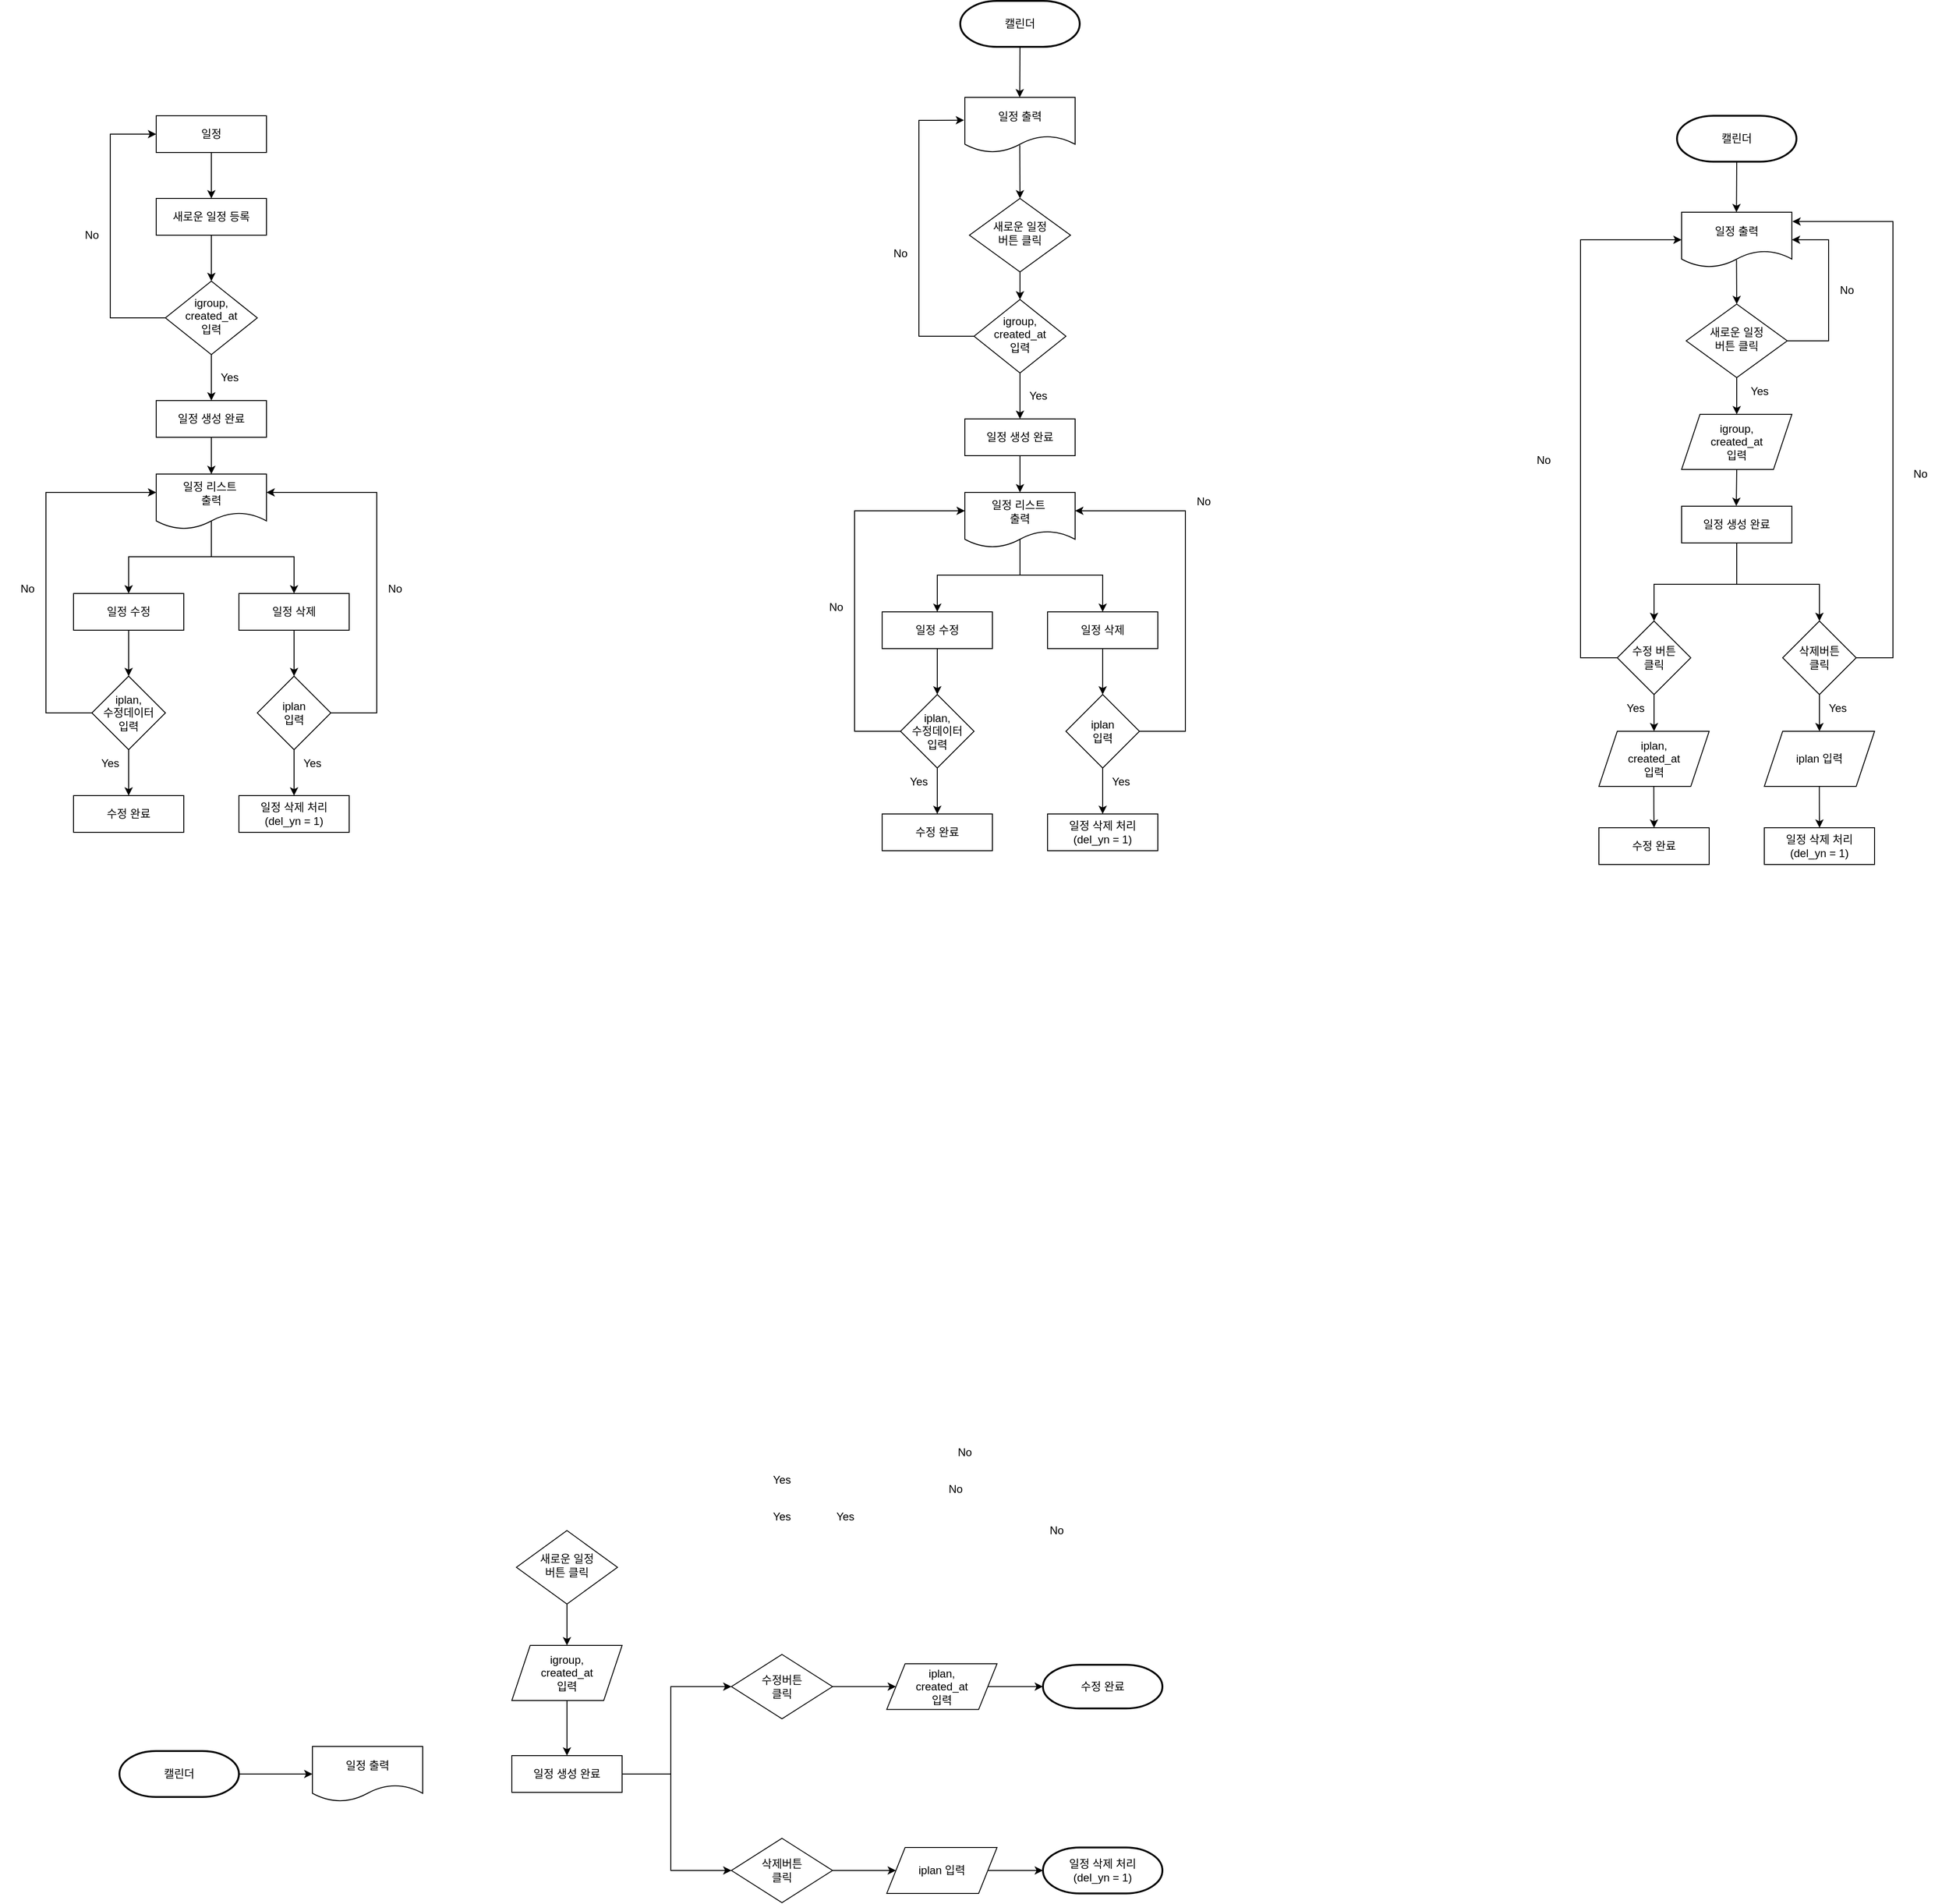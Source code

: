 <mxfile version="21.6.1" type="github">
  <diagram id="C5RBs43oDa-KdzZeNtuy" name="Page-1">
    <mxGraphModel dx="1674" dy="750" grid="1" gridSize="10" guides="1" tooltips="1" connect="1" arrows="1" fold="1" page="1" pageScale="1" pageWidth="827" pageHeight="1169" background="none" math="0" shadow="0">
      <root>
        <mxCell id="WIyWlLk6GJQsqaUBKTNV-0" />
        <mxCell id="WIyWlLk6GJQsqaUBKTNV-1" parent="WIyWlLk6GJQsqaUBKTNV-0" />
        <mxCell id="WIyWlLk6GJQsqaUBKTNV-3" value="일정" style="rounded=0;whiteSpace=wrap;html=1;fontSize=12;glass=0;strokeWidth=1;shadow=0;" parent="WIyWlLk6GJQsqaUBKTNV-1" vertex="1">
          <mxGeometry x="320" y="185" width="120" height="40" as="geometry" />
        </mxCell>
        <mxCell id="WIyWlLk6GJQsqaUBKTNV-10" value="igroup,&lt;br style=&quot;border-color: var(--border-color);&quot;&gt;created_at&lt;br style=&quot;border-color: var(--border-color);&quot;&gt;입력" style="rhombus;whiteSpace=wrap;html=1;shadow=0;fontFamily=Helvetica;fontSize=12;align=center;strokeWidth=1;spacing=6;spacingTop=-4;rounded=0;" parent="WIyWlLk6GJQsqaUBKTNV-1" vertex="1">
          <mxGeometry x="330" y="365" width="100" height="80" as="geometry" />
        </mxCell>
        <mxCell id="mH5KPIlOTtOXkuX_8TNu-42" value="" style="edgeStyle=orthogonalEdgeStyle;rounded=0;orthogonalLoop=1;jettySize=auto;html=1;" edge="1" parent="WIyWlLk6GJQsqaUBKTNV-1" source="WIyWlLk6GJQsqaUBKTNV-12" target="mH5KPIlOTtOXkuX_8TNu-41">
          <mxGeometry relative="1" as="geometry" />
        </mxCell>
        <mxCell id="WIyWlLk6GJQsqaUBKTNV-12" value="일정 생성 완료" style="rounded=0;whiteSpace=wrap;html=1;fontSize=12;glass=0;strokeWidth=1;shadow=0;" parent="WIyWlLk6GJQsqaUBKTNV-1" vertex="1">
          <mxGeometry x="320" y="495" width="120" height="40" as="geometry" />
        </mxCell>
        <mxCell id="mH5KPIlOTtOXkuX_8TNu-0" value="" style="endArrow=classic;html=1;rounded=0;exitX=0;exitY=0.5;exitDx=0;exitDy=0;" edge="1" parent="WIyWlLk6GJQsqaUBKTNV-1" source="WIyWlLk6GJQsqaUBKTNV-10" target="WIyWlLk6GJQsqaUBKTNV-3">
          <mxGeometry width="50" height="50" relative="1" as="geometry">
            <mxPoint x="448" y="480" as="sourcePoint" />
            <mxPoint x="526" y="207" as="targetPoint" />
            <Array as="points">
              <mxPoint x="270" y="405" />
              <mxPoint x="270" y="205" />
            </Array>
          </mxGeometry>
        </mxCell>
        <mxCell id="mH5KPIlOTtOXkuX_8TNu-3" value="No" style="text;html=1;strokeColor=none;fillColor=none;align=center;verticalAlign=middle;whiteSpace=wrap;rounded=0;" vertex="1" parent="WIyWlLk6GJQsqaUBKTNV-1">
          <mxGeometry x="220" y="300" width="60" height="30" as="geometry" />
        </mxCell>
        <mxCell id="mH5KPIlOTtOXkuX_8TNu-5" value="" style="endArrow=classic;html=1;rounded=0;exitX=0.5;exitY=1;exitDx=0;exitDy=0;entryX=0.5;entryY=0;entryDx=0;entryDy=0;" edge="1" parent="WIyWlLk6GJQsqaUBKTNV-1" source="WIyWlLk6GJQsqaUBKTNV-3">
          <mxGeometry width="50" height="50" relative="1" as="geometry">
            <mxPoint x="420" y="405" as="sourcePoint" />
            <mxPoint x="380" y="275" as="targetPoint" />
          </mxGeometry>
        </mxCell>
        <mxCell id="mH5KPIlOTtOXkuX_8TNu-7" value="" style="endArrow=classic;html=1;rounded=0;exitX=0.5;exitY=1;exitDx=0;exitDy=0;entryX=0.5;entryY=0;entryDx=0;entryDy=0;" edge="1" parent="WIyWlLk6GJQsqaUBKTNV-1" source="mH5KPIlOTtOXkuX_8TNu-12" target="WIyWlLk6GJQsqaUBKTNV-10">
          <mxGeometry width="50" height="50" relative="1" as="geometry">
            <mxPoint x="380" y="355" as="sourcePoint" />
            <mxPoint x="390" y="285" as="targetPoint" />
          </mxGeometry>
        </mxCell>
        <mxCell id="mH5KPIlOTtOXkuX_8TNu-10" value="" style="endArrow=classic;html=1;rounded=0;exitX=0.5;exitY=1;exitDx=0;exitDy=0;" edge="1" parent="WIyWlLk6GJQsqaUBKTNV-1" source="WIyWlLk6GJQsqaUBKTNV-10">
          <mxGeometry width="50" height="50" relative="1" as="geometry">
            <mxPoint x="420" y="365" as="sourcePoint" />
            <mxPoint x="380" y="495" as="targetPoint" />
          </mxGeometry>
        </mxCell>
        <mxCell id="mH5KPIlOTtOXkuX_8TNu-11" value="Yes" style="text;html=1;strokeColor=none;fillColor=none;align=center;verticalAlign=middle;whiteSpace=wrap;rounded=0;" vertex="1" parent="WIyWlLk6GJQsqaUBKTNV-1">
          <mxGeometry x="370" y="455" width="60" height="30" as="geometry" />
        </mxCell>
        <mxCell id="mH5KPIlOTtOXkuX_8TNu-12" value="새로운 일정 등록" style="rounded=0;whiteSpace=wrap;html=1;fontSize=12;glass=0;strokeWidth=1;shadow=0;" vertex="1" parent="WIyWlLk6GJQsqaUBKTNV-1">
          <mxGeometry x="320" y="275" width="120" height="40" as="geometry" />
        </mxCell>
        <mxCell id="mH5KPIlOTtOXkuX_8TNu-13" value="" style="endArrow=classic;html=1;rounded=0;exitX=0.5;exitY=1;exitDx=0;exitDy=0;entryX=0.5;entryY=0;entryDx=0;entryDy=0;" edge="1" parent="WIyWlLk6GJQsqaUBKTNV-1" target="mH5KPIlOTtOXkuX_8TNu-21">
          <mxGeometry width="50" height="50" relative="1" as="geometry">
            <mxPoint x="380" y="625" as="sourcePoint" />
            <mxPoint x="290" y="695" as="targetPoint" />
            <Array as="points">
              <mxPoint x="380" y="665" />
              <mxPoint x="290" y="665" />
            </Array>
          </mxGeometry>
        </mxCell>
        <mxCell id="mH5KPIlOTtOXkuX_8TNu-14" value="" style="endArrow=classic;html=1;rounded=0;" edge="1" parent="WIyWlLk6GJQsqaUBKTNV-1">
          <mxGeometry width="50" height="50" relative="1" as="geometry">
            <mxPoint x="380" y="665" as="sourcePoint" />
            <mxPoint x="470" y="705" as="targetPoint" />
            <Array as="points">
              <mxPoint x="470" y="665" />
            </Array>
          </mxGeometry>
        </mxCell>
        <mxCell id="mH5KPIlOTtOXkuX_8TNu-24" value="" style="edgeStyle=orthogonalEdgeStyle;rounded=0;orthogonalLoop=1;jettySize=auto;html=1;" edge="1" parent="WIyWlLk6GJQsqaUBKTNV-1" source="mH5KPIlOTtOXkuX_8TNu-21" target="mH5KPIlOTtOXkuX_8TNu-23">
          <mxGeometry relative="1" as="geometry" />
        </mxCell>
        <mxCell id="mH5KPIlOTtOXkuX_8TNu-21" value="일정 수정" style="rounded=0;whiteSpace=wrap;html=1;fontSize=12;glass=0;strokeWidth=1;shadow=0;" vertex="1" parent="WIyWlLk6GJQsqaUBKTNV-1">
          <mxGeometry x="230" y="705" width="120" height="40" as="geometry" />
        </mxCell>
        <mxCell id="mH5KPIlOTtOXkuX_8TNu-26" value="" style="edgeStyle=orthogonalEdgeStyle;rounded=0;orthogonalLoop=1;jettySize=auto;html=1;" edge="1" parent="WIyWlLk6GJQsqaUBKTNV-1" source="mH5KPIlOTtOXkuX_8TNu-22" target="mH5KPIlOTtOXkuX_8TNu-25">
          <mxGeometry relative="1" as="geometry" />
        </mxCell>
        <mxCell id="mH5KPIlOTtOXkuX_8TNu-22" value="일정 삭제" style="rounded=0;whiteSpace=wrap;html=1;fontSize=12;glass=0;strokeWidth=1;shadow=0;" vertex="1" parent="WIyWlLk6GJQsqaUBKTNV-1">
          <mxGeometry x="410" y="705" width="120" height="40" as="geometry" />
        </mxCell>
        <mxCell id="mH5KPIlOTtOXkuX_8TNu-35" value="" style="edgeStyle=orthogonalEdgeStyle;rounded=0;orthogonalLoop=1;jettySize=auto;html=1;" edge="1" parent="WIyWlLk6GJQsqaUBKTNV-1" source="mH5KPIlOTtOXkuX_8TNu-23">
          <mxGeometry relative="1" as="geometry">
            <mxPoint x="290" y="925" as="targetPoint" />
          </mxGeometry>
        </mxCell>
        <mxCell id="mH5KPIlOTtOXkuX_8TNu-23" value="iplan,&lt;br&gt;수정데이터&lt;br&gt;입력" style="rhombus;whiteSpace=wrap;html=1;rounded=0;glass=0;strokeWidth=1;shadow=0;" vertex="1" parent="WIyWlLk6GJQsqaUBKTNV-1">
          <mxGeometry x="250" y="795" width="80" height="80" as="geometry" />
        </mxCell>
        <mxCell id="mH5KPIlOTtOXkuX_8TNu-28" value="" style="edgeStyle=orthogonalEdgeStyle;rounded=0;orthogonalLoop=1;jettySize=auto;html=1;exitX=1;exitY=0.5;exitDx=0;exitDy=0;" edge="1" parent="WIyWlLk6GJQsqaUBKTNV-1" source="mH5KPIlOTtOXkuX_8TNu-25" target="mH5KPIlOTtOXkuX_8TNu-41">
          <mxGeometry relative="1" as="geometry">
            <mxPoint x="500" y="835.0" as="sourcePoint" />
            <mxPoint x="600" y="585" as="targetPoint" />
            <Array as="points">
              <mxPoint x="560" y="835" />
              <mxPoint x="560" y="595" />
            </Array>
          </mxGeometry>
        </mxCell>
        <mxCell id="mH5KPIlOTtOXkuX_8TNu-31" value="" style="edgeStyle=orthogonalEdgeStyle;rounded=0;orthogonalLoop=1;jettySize=auto;html=1;" edge="1" parent="WIyWlLk6GJQsqaUBKTNV-1" source="mH5KPIlOTtOXkuX_8TNu-25">
          <mxGeometry relative="1" as="geometry">
            <mxPoint x="470" y="925" as="targetPoint" />
          </mxGeometry>
        </mxCell>
        <mxCell id="mH5KPIlOTtOXkuX_8TNu-25" value="iplan&lt;br&gt;입력" style="rhombus;whiteSpace=wrap;html=1;rounded=0;glass=0;strokeWidth=1;shadow=0;" vertex="1" parent="WIyWlLk6GJQsqaUBKTNV-1">
          <mxGeometry x="430" y="795" width="80" height="80" as="geometry" />
        </mxCell>
        <mxCell id="mH5KPIlOTtOXkuX_8TNu-29" value="No" style="text;html=1;strokeColor=none;fillColor=none;align=center;verticalAlign=middle;whiteSpace=wrap;rounded=0;" vertex="1" parent="WIyWlLk6GJQsqaUBKTNV-1">
          <mxGeometry x="550" y="685" width="60" height="30" as="geometry" />
        </mxCell>
        <mxCell id="mH5KPIlOTtOXkuX_8TNu-32" value="일정 삭제 처리&lt;br&gt;(del_yn = 1)" style="rounded=0;whiteSpace=wrap;html=1;fontSize=12;glass=0;strokeWidth=1;shadow=0;" vertex="1" parent="WIyWlLk6GJQsqaUBKTNV-1">
          <mxGeometry x="410" y="925" width="120" height="40" as="geometry" />
        </mxCell>
        <mxCell id="mH5KPIlOTtOXkuX_8TNu-33" value="Yes" style="text;html=1;strokeColor=none;fillColor=none;align=center;verticalAlign=middle;whiteSpace=wrap;rounded=0;" vertex="1" parent="WIyWlLk6GJQsqaUBKTNV-1">
          <mxGeometry x="460" y="875" width="60" height="30" as="geometry" />
        </mxCell>
        <mxCell id="mH5KPIlOTtOXkuX_8TNu-36" value="수정 완료" style="rounded=0;whiteSpace=wrap;html=1;fontSize=12;glass=0;strokeWidth=1;shadow=0;" vertex="1" parent="WIyWlLk6GJQsqaUBKTNV-1">
          <mxGeometry x="230" y="925" width="120" height="40" as="geometry" />
        </mxCell>
        <mxCell id="mH5KPIlOTtOXkuX_8TNu-37" value="Yes" style="text;html=1;strokeColor=none;fillColor=none;align=center;verticalAlign=middle;whiteSpace=wrap;rounded=0;" vertex="1" parent="WIyWlLk6GJQsqaUBKTNV-1">
          <mxGeometry x="240" y="875" width="60" height="30" as="geometry" />
        </mxCell>
        <mxCell id="mH5KPIlOTtOXkuX_8TNu-38" value="" style="edgeStyle=orthogonalEdgeStyle;rounded=0;orthogonalLoop=1;jettySize=auto;html=1;exitX=0;exitY=0.5;exitDx=0;exitDy=0;" edge="1" parent="WIyWlLk6GJQsqaUBKTNV-1" source="mH5KPIlOTtOXkuX_8TNu-23">
          <mxGeometry relative="1" as="geometry">
            <mxPoint x="245.0" y="830" as="sourcePoint" />
            <mxPoint x="320" y="595" as="targetPoint" />
            <Array as="points">
              <mxPoint x="200" y="835" />
              <mxPoint x="200" y="595" />
              <mxPoint x="319" y="595" />
            </Array>
          </mxGeometry>
        </mxCell>
        <mxCell id="mH5KPIlOTtOXkuX_8TNu-39" value="No" style="text;html=1;strokeColor=none;fillColor=none;align=center;verticalAlign=middle;whiteSpace=wrap;rounded=0;" vertex="1" parent="WIyWlLk6GJQsqaUBKTNV-1">
          <mxGeometry x="150" y="685" width="60" height="30" as="geometry" />
        </mxCell>
        <mxCell id="mH5KPIlOTtOXkuX_8TNu-41" value="일정 리스트&amp;nbsp;&lt;br&gt;출력" style="shape=document;whiteSpace=wrap;html=1;boundedLbl=1;rounded=0;glass=0;strokeWidth=1;shadow=0;" vertex="1" parent="WIyWlLk6GJQsqaUBKTNV-1">
          <mxGeometry x="320" y="575" width="120" height="60" as="geometry" />
        </mxCell>
        <mxCell id="mH5KPIlOTtOXkuX_8TNu-44" value="&lt;span style=&quot;font-weight: normal;&quot;&gt;igroup,&lt;br style=&quot;border-color: var(--border-color);&quot;&gt;created_at&lt;br style=&quot;border-color: var(--border-color);&quot;&gt;입력&lt;/span&gt;" style="rhombus;whiteSpace=wrap;html=1;shadow=0;fontFamily=Helvetica;fontSize=12;align=center;strokeWidth=1;spacing=6;spacingTop=-4;rounded=0;fontStyle=1" vertex="1" parent="WIyWlLk6GJQsqaUBKTNV-1">
          <mxGeometry x="1210" y="385" width="100" height="80" as="geometry" />
        </mxCell>
        <mxCell id="mH5KPIlOTtOXkuX_8TNu-45" value="" style="edgeStyle=orthogonalEdgeStyle;rounded=0;orthogonalLoop=1;jettySize=auto;html=1;" edge="1" parent="WIyWlLk6GJQsqaUBKTNV-1" source="mH5KPIlOTtOXkuX_8TNu-46" target="mH5KPIlOTtOXkuX_8TNu-72">
          <mxGeometry relative="1" as="geometry" />
        </mxCell>
        <mxCell id="mH5KPIlOTtOXkuX_8TNu-46" value="일정 생성 완료" style="rounded=0;whiteSpace=wrap;html=1;fontSize=12;glass=0;strokeWidth=1;shadow=0;" vertex="1" parent="WIyWlLk6GJQsqaUBKTNV-1">
          <mxGeometry x="1200" y="515" width="120" height="40" as="geometry" />
        </mxCell>
        <mxCell id="mH5KPIlOTtOXkuX_8TNu-47" value="" style="endArrow=classic;html=1;rounded=0;exitX=0;exitY=0.5;exitDx=0;exitDy=0;entryX=-0.007;entryY=0.414;entryDx=0;entryDy=0;entryPerimeter=0;" edge="1" parent="WIyWlLk6GJQsqaUBKTNV-1" source="mH5KPIlOTtOXkuX_8TNu-44" target="mH5KPIlOTtOXkuX_8TNu-79">
          <mxGeometry width="50" height="50" relative="1" as="geometry">
            <mxPoint x="1328" y="500" as="sourcePoint" />
            <mxPoint x="1200" y="225.0" as="targetPoint" />
            <Array as="points">
              <mxPoint x="1150" y="425" />
              <mxPoint x="1150" y="190" />
            </Array>
          </mxGeometry>
        </mxCell>
        <mxCell id="mH5KPIlOTtOXkuX_8TNu-48" value="No" style="text;html=1;strokeColor=none;fillColor=none;align=center;verticalAlign=middle;whiteSpace=wrap;rounded=0;" vertex="1" parent="WIyWlLk6GJQsqaUBKTNV-1">
          <mxGeometry x="1100" y="320" width="60" height="30" as="geometry" />
        </mxCell>
        <mxCell id="mH5KPIlOTtOXkuX_8TNu-49" value="" style="endArrow=classic;html=1;rounded=0;entryX=0.5;entryY=0;entryDx=0;entryDy=0;exitX=0.498;exitY=0.867;exitDx=0;exitDy=0;exitPerimeter=0;" edge="1" parent="WIyWlLk6GJQsqaUBKTNV-1" source="mH5KPIlOTtOXkuX_8TNu-79" target="mH5KPIlOTtOXkuX_8TNu-77">
          <mxGeometry width="50" height="50" relative="1" as="geometry">
            <mxPoint x="1260" y="245.0" as="sourcePoint" />
            <mxPoint x="1260" y="280" as="targetPoint" />
          </mxGeometry>
        </mxCell>
        <mxCell id="mH5KPIlOTtOXkuX_8TNu-50" value="" style="endArrow=classic;html=1;rounded=0;entryX=0.5;entryY=0;entryDx=0;entryDy=0;" edge="1" parent="WIyWlLk6GJQsqaUBKTNV-1" target="mH5KPIlOTtOXkuX_8TNu-44">
          <mxGeometry width="50" height="50" relative="1" as="geometry">
            <mxPoint x="1260" y="350" as="sourcePoint" />
            <mxPoint x="1270" y="305" as="targetPoint" />
          </mxGeometry>
        </mxCell>
        <mxCell id="mH5KPIlOTtOXkuX_8TNu-51" value="" style="endArrow=classic;html=1;rounded=0;exitX=0.5;exitY=1;exitDx=0;exitDy=0;" edge="1" parent="WIyWlLk6GJQsqaUBKTNV-1" source="mH5KPIlOTtOXkuX_8TNu-44">
          <mxGeometry width="50" height="50" relative="1" as="geometry">
            <mxPoint x="1300" y="385" as="sourcePoint" />
            <mxPoint x="1260" y="515" as="targetPoint" />
          </mxGeometry>
        </mxCell>
        <mxCell id="mH5KPIlOTtOXkuX_8TNu-52" value="Yes" style="text;html=1;strokeColor=none;fillColor=none;align=center;verticalAlign=middle;whiteSpace=wrap;rounded=0;" vertex="1" parent="WIyWlLk6GJQsqaUBKTNV-1">
          <mxGeometry x="1250" y="475" width="60" height="30" as="geometry" />
        </mxCell>
        <mxCell id="mH5KPIlOTtOXkuX_8TNu-54" value="" style="endArrow=classic;html=1;rounded=0;exitX=0.5;exitY=1;exitDx=0;exitDy=0;entryX=0.5;entryY=0;entryDx=0;entryDy=0;" edge="1" parent="WIyWlLk6GJQsqaUBKTNV-1" target="mH5KPIlOTtOXkuX_8TNu-57">
          <mxGeometry width="50" height="50" relative="1" as="geometry">
            <mxPoint x="1260" y="645" as="sourcePoint" />
            <mxPoint x="1170" y="715" as="targetPoint" />
            <Array as="points">
              <mxPoint x="1260" y="685" />
              <mxPoint x="1170" y="685" />
            </Array>
          </mxGeometry>
        </mxCell>
        <mxCell id="mH5KPIlOTtOXkuX_8TNu-55" value="" style="endArrow=classic;html=1;rounded=0;" edge="1" parent="WIyWlLk6GJQsqaUBKTNV-1">
          <mxGeometry width="50" height="50" relative="1" as="geometry">
            <mxPoint x="1260" y="685" as="sourcePoint" />
            <mxPoint x="1350" y="725" as="targetPoint" />
            <Array as="points">
              <mxPoint x="1350" y="685" />
            </Array>
          </mxGeometry>
        </mxCell>
        <mxCell id="mH5KPIlOTtOXkuX_8TNu-56" value="" style="edgeStyle=orthogonalEdgeStyle;rounded=0;orthogonalLoop=1;jettySize=auto;html=1;" edge="1" parent="WIyWlLk6GJQsqaUBKTNV-1" source="mH5KPIlOTtOXkuX_8TNu-57" target="mH5KPIlOTtOXkuX_8TNu-61">
          <mxGeometry relative="1" as="geometry" />
        </mxCell>
        <mxCell id="mH5KPIlOTtOXkuX_8TNu-57" value="일정 수정" style="rounded=0;whiteSpace=wrap;html=1;fontSize=12;glass=0;strokeWidth=1;shadow=0;" vertex="1" parent="WIyWlLk6GJQsqaUBKTNV-1">
          <mxGeometry x="1110" y="725" width="120" height="40" as="geometry" />
        </mxCell>
        <mxCell id="mH5KPIlOTtOXkuX_8TNu-58" value="" style="edgeStyle=orthogonalEdgeStyle;rounded=0;orthogonalLoop=1;jettySize=auto;html=1;" edge="1" parent="WIyWlLk6GJQsqaUBKTNV-1" source="mH5KPIlOTtOXkuX_8TNu-59" target="mH5KPIlOTtOXkuX_8TNu-64">
          <mxGeometry relative="1" as="geometry" />
        </mxCell>
        <mxCell id="mH5KPIlOTtOXkuX_8TNu-59" value="일정 삭제" style="rounded=0;whiteSpace=wrap;html=1;fontSize=12;glass=0;strokeWidth=1;shadow=0;" vertex="1" parent="WIyWlLk6GJQsqaUBKTNV-1">
          <mxGeometry x="1290" y="725" width="120" height="40" as="geometry" />
        </mxCell>
        <mxCell id="mH5KPIlOTtOXkuX_8TNu-60" value="" style="edgeStyle=orthogonalEdgeStyle;rounded=0;orthogonalLoop=1;jettySize=auto;html=1;" edge="1" parent="WIyWlLk6GJQsqaUBKTNV-1" source="mH5KPIlOTtOXkuX_8TNu-61">
          <mxGeometry relative="1" as="geometry">
            <mxPoint x="1170" y="945" as="targetPoint" />
          </mxGeometry>
        </mxCell>
        <mxCell id="mH5KPIlOTtOXkuX_8TNu-61" value="iplan,&lt;br&gt;수정데이터&lt;br&gt;입력" style="rhombus;whiteSpace=wrap;html=1;rounded=0;glass=0;strokeWidth=1;shadow=0;" vertex="1" parent="WIyWlLk6GJQsqaUBKTNV-1">
          <mxGeometry x="1130" y="815" width="80" height="80" as="geometry" />
        </mxCell>
        <mxCell id="mH5KPIlOTtOXkuX_8TNu-62" value="" style="edgeStyle=orthogonalEdgeStyle;rounded=0;orthogonalLoop=1;jettySize=auto;html=1;exitX=1;exitY=0.5;exitDx=0;exitDy=0;" edge="1" parent="WIyWlLk6GJQsqaUBKTNV-1" source="mH5KPIlOTtOXkuX_8TNu-64" target="mH5KPIlOTtOXkuX_8TNu-72">
          <mxGeometry relative="1" as="geometry">
            <mxPoint x="1380" y="855.0" as="sourcePoint" />
            <mxPoint x="1480" y="605" as="targetPoint" />
            <Array as="points">
              <mxPoint x="1440" y="855" />
              <mxPoint x="1440" y="615" />
            </Array>
          </mxGeometry>
        </mxCell>
        <mxCell id="mH5KPIlOTtOXkuX_8TNu-63" value="" style="edgeStyle=orthogonalEdgeStyle;rounded=0;orthogonalLoop=1;jettySize=auto;html=1;" edge="1" parent="WIyWlLk6GJQsqaUBKTNV-1" source="mH5KPIlOTtOXkuX_8TNu-64">
          <mxGeometry relative="1" as="geometry">
            <mxPoint x="1350" y="945" as="targetPoint" />
          </mxGeometry>
        </mxCell>
        <mxCell id="mH5KPIlOTtOXkuX_8TNu-64" value="iplan&lt;br&gt;입력" style="rhombus;whiteSpace=wrap;html=1;rounded=0;glass=0;strokeWidth=1;shadow=0;" vertex="1" parent="WIyWlLk6GJQsqaUBKTNV-1">
          <mxGeometry x="1310" y="815" width="80" height="80" as="geometry" />
        </mxCell>
        <mxCell id="mH5KPIlOTtOXkuX_8TNu-65" value="No" style="text;html=1;strokeColor=none;fillColor=none;align=center;verticalAlign=middle;whiteSpace=wrap;rounded=0;" vertex="1" parent="WIyWlLk6GJQsqaUBKTNV-1">
          <mxGeometry x="1430" y="590" width="60" height="30" as="geometry" />
        </mxCell>
        <mxCell id="mH5KPIlOTtOXkuX_8TNu-66" value="일정 삭제 처리&lt;br&gt;(del_yn = 1)" style="rounded=0;whiteSpace=wrap;html=1;fontSize=12;glass=0;strokeWidth=1;shadow=0;" vertex="1" parent="WIyWlLk6GJQsqaUBKTNV-1">
          <mxGeometry x="1290" y="945" width="120" height="40" as="geometry" />
        </mxCell>
        <mxCell id="mH5KPIlOTtOXkuX_8TNu-67" value="Yes" style="text;html=1;strokeColor=none;fillColor=none;align=center;verticalAlign=middle;whiteSpace=wrap;rounded=0;" vertex="1" parent="WIyWlLk6GJQsqaUBKTNV-1">
          <mxGeometry x="1340" y="895" width="60" height="30" as="geometry" />
        </mxCell>
        <mxCell id="mH5KPIlOTtOXkuX_8TNu-68" value="수정 완료" style="rounded=0;whiteSpace=wrap;html=1;fontSize=12;glass=0;strokeWidth=1;shadow=0;" vertex="1" parent="WIyWlLk6GJQsqaUBKTNV-1">
          <mxGeometry x="1110" y="945" width="120" height="40" as="geometry" />
        </mxCell>
        <mxCell id="mH5KPIlOTtOXkuX_8TNu-69" value="Yes" style="text;html=1;strokeColor=none;fillColor=none;align=center;verticalAlign=middle;whiteSpace=wrap;rounded=0;" vertex="1" parent="WIyWlLk6GJQsqaUBKTNV-1">
          <mxGeometry x="1120" y="895" width="60" height="30" as="geometry" />
        </mxCell>
        <mxCell id="mH5KPIlOTtOXkuX_8TNu-70" value="" style="edgeStyle=orthogonalEdgeStyle;rounded=0;orthogonalLoop=1;jettySize=auto;html=1;exitX=0;exitY=0.5;exitDx=0;exitDy=0;" edge="1" parent="WIyWlLk6GJQsqaUBKTNV-1" source="mH5KPIlOTtOXkuX_8TNu-61">
          <mxGeometry relative="1" as="geometry">
            <mxPoint x="1125.0" y="850" as="sourcePoint" />
            <mxPoint x="1200" y="615" as="targetPoint" />
            <Array as="points">
              <mxPoint x="1080" y="855" />
              <mxPoint x="1080" y="615" />
              <mxPoint x="1199" y="615" />
            </Array>
          </mxGeometry>
        </mxCell>
        <mxCell id="mH5KPIlOTtOXkuX_8TNu-71" value="No" style="text;html=1;strokeColor=none;fillColor=none;align=center;verticalAlign=middle;whiteSpace=wrap;rounded=0;" vertex="1" parent="WIyWlLk6GJQsqaUBKTNV-1">
          <mxGeometry x="1030" y="705" width="60" height="30" as="geometry" />
        </mxCell>
        <mxCell id="mH5KPIlOTtOXkuX_8TNu-72" value="일정 리스트&amp;nbsp;&lt;br&gt;출력" style="shape=document;whiteSpace=wrap;html=1;boundedLbl=1;rounded=0;glass=0;strokeWidth=1;shadow=0;" vertex="1" parent="WIyWlLk6GJQsqaUBKTNV-1">
          <mxGeometry x="1200" y="595" width="120" height="60" as="geometry" />
        </mxCell>
        <mxCell id="mH5KPIlOTtOXkuX_8TNu-74" value="캘린더" style="strokeWidth=2;html=1;shape=mxgraph.flowchart.terminator;whiteSpace=wrap;" vertex="1" parent="WIyWlLk6GJQsqaUBKTNV-1">
          <mxGeometry x="1195" y="60" width="130" height="50" as="geometry" />
        </mxCell>
        <mxCell id="mH5KPIlOTtOXkuX_8TNu-77" value="새로운&amp;nbsp;일정&lt;br style=&quot;border-color: var(--border-color);&quot;&gt;버튼 클릭" style="rhombus;whiteSpace=wrap;html=1;shadow=0;fontFamily=Helvetica;fontSize=12;align=center;strokeWidth=1;spacing=6;spacingTop=-4;rounded=0;" vertex="1" parent="WIyWlLk6GJQsqaUBKTNV-1">
          <mxGeometry x="1205" y="275" width="110" height="80" as="geometry" />
        </mxCell>
        <mxCell id="mH5KPIlOTtOXkuX_8TNu-79" value="일정 출력" style="shape=document;whiteSpace=wrap;html=1;boundedLbl=1;rounded=0;glass=0;strokeWidth=1;shadow=0;" vertex="1" parent="WIyWlLk6GJQsqaUBKTNV-1">
          <mxGeometry x="1200" y="165" width="120" height="60" as="geometry" />
        </mxCell>
        <mxCell id="mH5KPIlOTtOXkuX_8TNu-80" value="" style="endArrow=classic;html=1;rounded=0;entryX=0.5;entryY=0;entryDx=0;entryDy=0;exitX=0.5;exitY=1;exitDx=0;exitDy=0;exitPerimeter=0;" edge="1" parent="WIyWlLk6GJQsqaUBKTNV-1" source="mH5KPIlOTtOXkuX_8TNu-74">
          <mxGeometry width="50" height="50" relative="1" as="geometry">
            <mxPoint x="1259.71" y="115" as="sourcePoint" />
            <mxPoint x="1259.71" y="165" as="targetPoint" />
          </mxGeometry>
        </mxCell>
        <mxCell id="mH5KPIlOTtOXkuX_8TNu-117" value="일정 생성 완료" style="rounded=0;whiteSpace=wrap;html=1;fontSize=12;glass=0;strokeWidth=1;shadow=0;" vertex="1" parent="WIyWlLk6GJQsqaUBKTNV-1">
          <mxGeometry x="1980" y="610" width="120" height="40" as="geometry" />
        </mxCell>
        <mxCell id="mH5KPIlOTtOXkuX_8TNu-120" value="" style="endArrow=classic;html=1;rounded=0;entryX=0.5;entryY=0;entryDx=0;entryDy=0;exitX=0.498;exitY=0.867;exitDx=0;exitDy=0;exitPerimeter=0;" edge="1" source="mH5KPIlOTtOXkuX_8TNu-145" target="mH5KPIlOTtOXkuX_8TNu-144" parent="WIyWlLk6GJQsqaUBKTNV-1">
          <mxGeometry width="50" height="50" relative="1" as="geometry">
            <mxPoint x="2040" y="370.0" as="sourcePoint" />
            <mxPoint x="2040" y="405" as="targetPoint" />
          </mxGeometry>
        </mxCell>
        <mxCell id="mH5KPIlOTtOXkuX_8TNu-121" value="" style="endArrow=classic;html=1;rounded=0;entryX=0.5;entryY=0;entryDx=0;entryDy=0;exitX=0.5;exitY=1;exitDx=0;exitDy=0;" edge="1" parent="WIyWlLk6GJQsqaUBKTNV-1" source="mH5KPIlOTtOXkuX_8TNu-144">
          <mxGeometry width="50" height="50" relative="1" as="geometry">
            <mxPoint x="2040" y="475" as="sourcePoint" />
            <mxPoint x="2040" y="510" as="targetPoint" />
          </mxGeometry>
        </mxCell>
        <mxCell id="mH5KPIlOTtOXkuX_8TNu-122" value="" style="endArrow=classic;html=1;rounded=0;exitX=0.5;exitY=1;exitDx=0;exitDy=0;entryX=0.496;entryY=-0.007;entryDx=0;entryDy=0;entryPerimeter=0;" edge="1" source="mH5KPIlOTtOXkuX_8TNu-148" parent="WIyWlLk6GJQsqaUBKTNV-1" target="mH5KPIlOTtOXkuX_8TNu-117">
          <mxGeometry width="50" height="50" relative="1" as="geometry">
            <mxPoint x="2044.8" y="570" as="sourcePoint" />
            <mxPoint x="2045" y="605" as="targetPoint" />
          </mxGeometry>
        </mxCell>
        <mxCell id="mH5KPIlOTtOXkuX_8TNu-124" value="" style="endArrow=classic;html=1;rounded=0;entryX=0.5;entryY=0;entryDx=0;entryDy=0;" edge="1" parent="WIyWlLk6GJQsqaUBKTNV-1">
          <mxGeometry width="50" height="50" relative="1" as="geometry">
            <mxPoint x="2040" y="650" as="sourcePoint" />
            <mxPoint x="1950" y="735.0" as="targetPoint" />
            <Array as="points">
              <mxPoint x="2040" y="695" />
              <mxPoint x="1950" y="695" />
            </Array>
          </mxGeometry>
        </mxCell>
        <mxCell id="mH5KPIlOTtOXkuX_8TNu-125" value="" style="endArrow=classic;html=1;rounded=0;" edge="1" parent="WIyWlLk6GJQsqaUBKTNV-1">
          <mxGeometry width="50" height="50" relative="1" as="geometry">
            <mxPoint x="2040" y="695" as="sourcePoint" />
            <mxPoint x="2130" y="735" as="targetPoint" />
            <Array as="points">
              <mxPoint x="2130" y="695" />
            </Array>
          </mxGeometry>
        </mxCell>
        <mxCell id="mH5KPIlOTtOXkuX_8TNu-130" value="" style="edgeStyle=orthogonalEdgeStyle;rounded=0;orthogonalLoop=1;jettySize=auto;html=1;entryX=0.5;entryY=0;entryDx=0;entryDy=0;" edge="1" source="mH5KPIlOTtOXkuX_8TNu-131" parent="WIyWlLk6GJQsqaUBKTNV-1" target="mH5KPIlOTtOXkuX_8TNu-149">
          <mxGeometry relative="1" as="geometry">
            <mxPoint x="1950" y="850" as="targetPoint" />
          </mxGeometry>
        </mxCell>
        <mxCell id="mH5KPIlOTtOXkuX_8TNu-131" value="수정 버튼&lt;br&gt;클릭" style="rhombus;whiteSpace=wrap;html=1;rounded=0;glass=0;strokeWidth=1;shadow=0;" vertex="1" parent="WIyWlLk6GJQsqaUBKTNV-1">
          <mxGeometry x="1910" y="735" width="80" height="80" as="geometry" />
        </mxCell>
        <mxCell id="mH5KPIlOTtOXkuX_8TNu-132" value="" style="edgeStyle=orthogonalEdgeStyle;rounded=0;orthogonalLoop=1;jettySize=auto;html=1;exitX=1;exitY=0.5;exitDx=0;exitDy=0;entryX=1.005;entryY=0.168;entryDx=0;entryDy=0;entryPerimeter=0;" edge="1" source="mH5KPIlOTtOXkuX_8TNu-134" target="mH5KPIlOTtOXkuX_8TNu-145" parent="WIyWlLk6GJQsqaUBKTNV-1">
          <mxGeometry relative="1" as="geometry">
            <mxPoint x="2159.92" y="879.76" as="sourcePoint" />
            <mxPoint x="2110" y="320" as="targetPoint" />
            <Array as="points">
              <mxPoint x="2210" y="775" />
              <mxPoint x="2210" y="300" />
            </Array>
          </mxGeometry>
        </mxCell>
        <mxCell id="mH5KPIlOTtOXkuX_8TNu-133" value="" style="edgeStyle=orthogonalEdgeStyle;rounded=0;orthogonalLoop=1;jettySize=auto;html=1;entryX=0.5;entryY=0;entryDx=0;entryDy=0;" edge="1" source="mH5KPIlOTtOXkuX_8TNu-134" parent="WIyWlLk6GJQsqaUBKTNV-1" target="mH5KPIlOTtOXkuX_8TNu-152">
          <mxGeometry relative="1" as="geometry">
            <mxPoint x="2130" y="850" as="targetPoint" />
          </mxGeometry>
        </mxCell>
        <mxCell id="mH5KPIlOTtOXkuX_8TNu-134" value="삭제버튼&lt;br&gt;클릭" style="rhombus;whiteSpace=wrap;html=1;rounded=0;glass=0;strokeWidth=1;shadow=0;" vertex="1" parent="WIyWlLk6GJQsqaUBKTNV-1">
          <mxGeometry x="2090" y="735" width="80" height="80" as="geometry" />
        </mxCell>
        <mxCell id="mH5KPIlOTtOXkuX_8TNu-135" value="No" style="text;html=1;strokeColor=none;fillColor=none;align=center;verticalAlign=middle;whiteSpace=wrap;rounded=0;" vertex="1" parent="WIyWlLk6GJQsqaUBKTNV-1">
          <mxGeometry x="2210" y="560" width="60" height="30" as="geometry" />
        </mxCell>
        <mxCell id="mH5KPIlOTtOXkuX_8TNu-136" value="일정 삭제 처리&lt;br&gt;(del_yn = 1)" style="rounded=0;whiteSpace=wrap;html=1;fontSize=12;glass=0;strokeWidth=1;shadow=0;" vertex="1" parent="WIyWlLk6GJQsqaUBKTNV-1">
          <mxGeometry x="2070" y="960" width="120" height="40" as="geometry" />
        </mxCell>
        <mxCell id="mH5KPIlOTtOXkuX_8TNu-137" value="Yes" style="text;html=1;strokeColor=none;fillColor=none;align=center;verticalAlign=middle;whiteSpace=wrap;rounded=0;" vertex="1" parent="WIyWlLk6GJQsqaUBKTNV-1">
          <mxGeometry x="2120" y="815" width="60" height="30" as="geometry" />
        </mxCell>
        <mxCell id="mH5KPIlOTtOXkuX_8TNu-138" value="수정 완료" style="rounded=0;whiteSpace=wrap;html=1;fontSize=12;glass=0;strokeWidth=1;shadow=0;" vertex="1" parent="WIyWlLk6GJQsqaUBKTNV-1">
          <mxGeometry x="1890" y="960" width="120" height="40" as="geometry" />
        </mxCell>
        <mxCell id="mH5KPIlOTtOXkuX_8TNu-139" value="Yes" style="text;html=1;strokeColor=none;fillColor=none;align=center;verticalAlign=middle;whiteSpace=wrap;rounded=0;" vertex="1" parent="WIyWlLk6GJQsqaUBKTNV-1">
          <mxGeometry x="1900" y="815" width="60" height="30" as="geometry" />
        </mxCell>
        <mxCell id="mH5KPIlOTtOXkuX_8TNu-140" value="" style="edgeStyle=orthogonalEdgeStyle;rounded=0;orthogonalLoop=1;jettySize=auto;html=1;entryX=0;entryY=0.5;entryDx=0;entryDy=0;exitX=0;exitY=0.5;exitDx=0;exitDy=0;" edge="1" source="mH5KPIlOTtOXkuX_8TNu-131" parent="WIyWlLk6GJQsqaUBKTNV-1" target="mH5KPIlOTtOXkuX_8TNu-145">
          <mxGeometry relative="1" as="geometry">
            <mxPoint x="1900" y="780" as="sourcePoint" />
            <mxPoint x="1970" y="320.0" as="targetPoint" />
            <Array as="points">
              <mxPoint x="1870" y="775" />
              <mxPoint x="1870" y="320" />
            </Array>
          </mxGeometry>
        </mxCell>
        <mxCell id="mH5KPIlOTtOXkuX_8TNu-141" value="No" style="text;html=1;strokeColor=none;fillColor=none;align=center;verticalAlign=middle;whiteSpace=wrap;rounded=0;" vertex="1" parent="WIyWlLk6GJQsqaUBKTNV-1">
          <mxGeometry x="1800" y="545" width="60" height="30" as="geometry" />
        </mxCell>
        <mxCell id="mH5KPIlOTtOXkuX_8TNu-143" value="캘린더" style="strokeWidth=2;html=1;shape=mxgraph.flowchart.terminator;whiteSpace=wrap;" vertex="1" parent="WIyWlLk6GJQsqaUBKTNV-1">
          <mxGeometry x="1975" y="185" width="130" height="50" as="geometry" />
        </mxCell>
        <mxCell id="mH5KPIlOTtOXkuX_8TNu-144" value="새로운&amp;nbsp;일정&lt;br style=&quot;border-color: var(--border-color);&quot;&gt;버튼 클릭" style="rhombus;whiteSpace=wrap;html=1;shadow=0;fontFamily=Helvetica;fontSize=12;align=center;strokeWidth=1;spacing=6;spacingTop=-4;rounded=0;" vertex="1" parent="WIyWlLk6GJQsqaUBKTNV-1">
          <mxGeometry x="1985" y="390" width="110" height="80" as="geometry" />
        </mxCell>
        <mxCell id="mH5KPIlOTtOXkuX_8TNu-145" value="일정 출력" style="shape=document;whiteSpace=wrap;html=1;boundedLbl=1;rounded=0;glass=0;strokeWidth=1;shadow=0;" vertex="1" parent="WIyWlLk6GJQsqaUBKTNV-1">
          <mxGeometry x="1980" y="290" width="120" height="60" as="geometry" />
        </mxCell>
        <mxCell id="mH5KPIlOTtOXkuX_8TNu-146" value="" style="endArrow=classic;html=1;rounded=0;entryX=0.5;entryY=0;entryDx=0;entryDy=0;exitX=0.5;exitY=1;exitDx=0;exitDy=0;exitPerimeter=0;" edge="1" parent="WIyWlLk6GJQsqaUBKTNV-1">
          <mxGeometry width="50" height="50" relative="1" as="geometry">
            <mxPoint x="2040" y="235" as="sourcePoint" />
            <mxPoint x="2039.71" y="290" as="targetPoint" />
          </mxGeometry>
        </mxCell>
        <mxCell id="mH5KPIlOTtOXkuX_8TNu-148" value="igroup,&lt;br style=&quot;border-color: var(--border-color);&quot;&gt;created_at&lt;br style=&quot;border-color: var(--border-color);&quot;&gt;입력" style="shape=parallelogram;perimeter=parallelogramPerimeter;whiteSpace=wrap;html=1;fixedSize=1;" vertex="1" parent="WIyWlLk6GJQsqaUBKTNV-1">
          <mxGeometry x="1980" y="510" width="120" height="60" as="geometry" />
        </mxCell>
        <mxCell id="mH5KPIlOTtOXkuX_8TNu-149" value="iplan,&lt;br&gt;created_at&lt;br&gt;입력" style="shape=parallelogram;perimeter=parallelogramPerimeter;whiteSpace=wrap;html=1;fixedSize=1;" vertex="1" parent="WIyWlLk6GJQsqaUBKTNV-1">
          <mxGeometry x="1890" y="855" width="120" height="60" as="geometry" />
        </mxCell>
        <mxCell id="mH5KPIlOTtOXkuX_8TNu-151" value="" style="edgeStyle=orthogonalEdgeStyle;rounded=0;orthogonalLoop=1;jettySize=auto;html=1;entryX=0.5;entryY=0;entryDx=0;entryDy=0;" edge="1" parent="WIyWlLk6GJQsqaUBKTNV-1" target="mH5KPIlOTtOXkuX_8TNu-138">
          <mxGeometry relative="1" as="geometry">
            <mxPoint x="1950" y="960" as="targetPoint" />
            <mxPoint x="1949.76" y="915" as="sourcePoint" />
            <Array as="points">
              <mxPoint x="1950" y="940" />
              <mxPoint x="1950" y="940" />
            </Array>
          </mxGeometry>
        </mxCell>
        <mxCell id="mH5KPIlOTtOXkuX_8TNu-152" value="iplan 입력" style="shape=parallelogram;perimeter=parallelogramPerimeter;whiteSpace=wrap;html=1;fixedSize=1;" vertex="1" parent="WIyWlLk6GJQsqaUBKTNV-1">
          <mxGeometry x="2070" y="855" width="120" height="60" as="geometry" />
        </mxCell>
        <mxCell id="mH5KPIlOTtOXkuX_8TNu-153" value="" style="edgeStyle=orthogonalEdgeStyle;rounded=0;orthogonalLoop=1;jettySize=auto;html=1;entryX=0.5;entryY=0;entryDx=0;entryDy=0;" edge="1" parent="WIyWlLk6GJQsqaUBKTNV-1">
          <mxGeometry relative="1" as="geometry">
            <mxPoint x="2130.1" y="960" as="targetPoint" />
            <mxPoint x="2129.86" y="915" as="sourcePoint" />
            <Array as="points">
              <mxPoint x="2130.1" y="940" />
              <mxPoint x="2130.1" y="940" />
            </Array>
          </mxGeometry>
        </mxCell>
        <mxCell id="mH5KPIlOTtOXkuX_8TNu-155" value="Yes" style="text;html=1;strokeColor=none;fillColor=none;align=center;verticalAlign=middle;whiteSpace=wrap;rounded=0;" vertex="1" parent="WIyWlLk6GJQsqaUBKTNV-1">
          <mxGeometry x="2035" y="470" width="60" height="30" as="geometry" />
        </mxCell>
        <mxCell id="mH5KPIlOTtOXkuX_8TNu-156" value="" style="endArrow=classic;html=1;rounded=0;exitX=1;exitY=0.5;exitDx=0;exitDy=0;entryX=1;entryY=0.5;entryDx=0;entryDy=0;" edge="1" parent="WIyWlLk6GJQsqaUBKTNV-1" source="mH5KPIlOTtOXkuX_8TNu-144" target="mH5KPIlOTtOXkuX_8TNu-145">
          <mxGeometry width="50" height="50" relative="1" as="geometry">
            <mxPoint x="2090" y="470" as="sourcePoint" />
            <mxPoint x="2140" y="330" as="targetPoint" />
            <Array as="points">
              <mxPoint x="2140" y="430" />
              <mxPoint x="2140" y="320" />
            </Array>
          </mxGeometry>
        </mxCell>
        <mxCell id="mH5KPIlOTtOXkuX_8TNu-157" value="No" style="text;html=1;strokeColor=none;fillColor=none;align=center;verticalAlign=middle;whiteSpace=wrap;rounded=0;" vertex="1" parent="WIyWlLk6GJQsqaUBKTNV-1">
          <mxGeometry x="2130" y="360" width="60" height="30" as="geometry" />
        </mxCell>
        <mxCell id="mH5KPIlOTtOXkuX_8TNu-199" value="" style="edgeStyle=orthogonalEdgeStyle;rounded=0;orthogonalLoop=1;jettySize=auto;html=1;entryX=0;entryY=0.5;entryDx=0;entryDy=0;" edge="1" parent="WIyWlLk6GJQsqaUBKTNV-1" source="mH5KPIlOTtOXkuX_8TNu-158" target="mH5KPIlOTtOXkuX_8TNu-193">
          <mxGeometry relative="1" as="geometry">
            <mxPoint x="860" y="1880" as="targetPoint" />
            <Array as="points">
              <mxPoint x="880" y="1990" />
              <mxPoint x="880" y="1895" />
            </Array>
          </mxGeometry>
        </mxCell>
        <mxCell id="mH5KPIlOTtOXkuX_8TNu-158" value="일정 생성 완료" style="rounded=0;whiteSpace=wrap;html=1;fontSize=12;glass=0;strokeWidth=1;shadow=0;" vertex="1" parent="WIyWlLk6GJQsqaUBKTNV-1">
          <mxGeometry x="707" y="1970" width="120" height="40" as="geometry" />
        </mxCell>
        <mxCell id="mH5KPIlOTtOXkuX_8TNu-196" value="" style="edgeStyle=orthogonalEdgeStyle;rounded=0;orthogonalLoop=1;jettySize=auto;html=1;" edge="1" parent="WIyWlLk6GJQsqaUBKTNV-1" source="mH5KPIlOTtOXkuX_8TNu-168" target="mH5KPIlOTtOXkuX_8TNu-183">
          <mxGeometry relative="1" as="geometry" />
        </mxCell>
        <mxCell id="mH5KPIlOTtOXkuX_8TNu-168" value="삭제버튼&lt;br&gt;클릭" style="rhombus;whiteSpace=wrap;html=1;rounded=0;glass=0;strokeWidth=1;shadow=0;" vertex="1" parent="WIyWlLk6GJQsqaUBKTNV-1">
          <mxGeometry x="946" y="2060" width="110" height="70" as="geometry" />
        </mxCell>
        <mxCell id="mH5KPIlOTtOXkuX_8TNu-169" value="No" style="text;html=1;strokeColor=none;fillColor=none;align=center;verticalAlign=middle;whiteSpace=wrap;rounded=0;" vertex="1" parent="WIyWlLk6GJQsqaUBKTNV-1">
          <mxGeometry x="1160" y="1665" width="60" height="30" as="geometry" />
        </mxCell>
        <mxCell id="mH5KPIlOTtOXkuX_8TNu-171" value="Yes" style="text;html=1;strokeColor=none;fillColor=none;align=center;verticalAlign=middle;whiteSpace=wrap;rounded=0;" vertex="1" parent="WIyWlLk6GJQsqaUBKTNV-1">
          <mxGeometry x="1040" y="1695" width="60" height="30" as="geometry" />
        </mxCell>
        <mxCell id="mH5KPIlOTtOXkuX_8TNu-173" value="Yes" style="text;html=1;strokeColor=none;fillColor=none;align=center;verticalAlign=middle;whiteSpace=wrap;rounded=0;" vertex="1" parent="WIyWlLk6GJQsqaUBKTNV-1">
          <mxGeometry x="971" y="1695" width="60" height="30" as="geometry" />
        </mxCell>
        <mxCell id="mH5KPIlOTtOXkuX_8TNu-175" value="No" style="text;html=1;strokeColor=none;fillColor=none;align=center;verticalAlign=middle;whiteSpace=wrap;rounded=0;" vertex="1" parent="WIyWlLk6GJQsqaUBKTNV-1">
          <mxGeometry x="1270" y="1710" width="60" height="30" as="geometry" />
        </mxCell>
        <mxCell id="mH5KPIlOTtOXkuX_8TNu-205" value="" style="edgeStyle=orthogonalEdgeStyle;rounded=0;orthogonalLoop=1;jettySize=auto;html=1;" edge="1" parent="WIyWlLk6GJQsqaUBKTNV-1" source="mH5KPIlOTtOXkuX_8TNu-176" target="mH5KPIlOTtOXkuX_8TNu-178">
          <mxGeometry relative="1" as="geometry" />
        </mxCell>
        <mxCell id="mH5KPIlOTtOXkuX_8TNu-176" value="캘린더" style="strokeWidth=2;html=1;shape=mxgraph.flowchart.terminator;whiteSpace=wrap;" vertex="1" parent="WIyWlLk6GJQsqaUBKTNV-1">
          <mxGeometry x="280" y="1965" width="130" height="50" as="geometry" />
        </mxCell>
        <mxCell id="mH5KPIlOTtOXkuX_8TNu-207" value="" style="edgeStyle=orthogonalEdgeStyle;rounded=0;orthogonalLoop=1;jettySize=auto;html=1;" edge="1" parent="WIyWlLk6GJQsqaUBKTNV-1" source="mH5KPIlOTtOXkuX_8TNu-177" target="mH5KPIlOTtOXkuX_8TNu-180">
          <mxGeometry relative="1" as="geometry" />
        </mxCell>
        <mxCell id="mH5KPIlOTtOXkuX_8TNu-177" value="새로운&amp;nbsp;일정&lt;br style=&quot;border-color: var(--border-color);&quot;&gt;버튼 클릭" style="rhombus;whiteSpace=wrap;html=1;shadow=0;fontFamily=Helvetica;fontSize=12;align=center;strokeWidth=1;spacing=6;spacingTop=-4;rounded=0;" vertex="1" parent="WIyWlLk6GJQsqaUBKTNV-1">
          <mxGeometry x="712" y="1725.0" width="110" height="80" as="geometry" />
        </mxCell>
        <mxCell id="mH5KPIlOTtOXkuX_8TNu-178" value="일정 출력" style="shape=document;whiteSpace=wrap;html=1;boundedLbl=1;rounded=0;glass=0;strokeWidth=1;shadow=0;" vertex="1" parent="WIyWlLk6GJQsqaUBKTNV-1">
          <mxGeometry x="490" y="1960" width="120" height="60" as="geometry" />
        </mxCell>
        <mxCell id="mH5KPIlOTtOXkuX_8TNu-208" value="" style="edgeStyle=orthogonalEdgeStyle;rounded=0;orthogonalLoop=1;jettySize=auto;html=1;" edge="1" parent="WIyWlLk6GJQsqaUBKTNV-1" source="mH5KPIlOTtOXkuX_8TNu-180" target="mH5KPIlOTtOXkuX_8TNu-158">
          <mxGeometry relative="1" as="geometry" />
        </mxCell>
        <mxCell id="mH5KPIlOTtOXkuX_8TNu-180" value="igroup,&lt;br style=&quot;border-color: var(--border-color);&quot;&gt;created_at&lt;br style=&quot;border-color: var(--border-color);&quot;&gt;입력" style="shape=parallelogram;perimeter=parallelogramPerimeter;whiteSpace=wrap;html=1;fixedSize=1;" vertex="1" parent="WIyWlLk6GJQsqaUBKTNV-1">
          <mxGeometry x="707" y="1850" width="120" height="60" as="geometry" />
        </mxCell>
        <mxCell id="mH5KPIlOTtOXkuX_8TNu-194" value="" style="edgeStyle=orthogonalEdgeStyle;rounded=0;orthogonalLoop=1;jettySize=auto;html=1;" edge="1" parent="WIyWlLk6GJQsqaUBKTNV-1" source="mH5KPIlOTtOXkuX_8TNu-181" target="mH5KPIlOTtOXkuX_8TNu-188">
          <mxGeometry relative="1" as="geometry" />
        </mxCell>
        <mxCell id="mH5KPIlOTtOXkuX_8TNu-181" value="iplan,&lt;br&gt;created_at&lt;br&gt;입력" style="shape=parallelogram;perimeter=parallelogramPerimeter;whiteSpace=wrap;html=1;fixedSize=1;" vertex="1" parent="WIyWlLk6GJQsqaUBKTNV-1">
          <mxGeometry x="1115" y="1870" width="120" height="49.75" as="geometry" />
        </mxCell>
        <mxCell id="mH5KPIlOTtOXkuX_8TNu-195" value="" style="edgeStyle=orthogonalEdgeStyle;rounded=0;orthogonalLoop=1;jettySize=auto;html=1;" edge="1" parent="WIyWlLk6GJQsqaUBKTNV-1" source="mH5KPIlOTtOXkuX_8TNu-183" target="mH5KPIlOTtOXkuX_8TNu-189">
          <mxGeometry relative="1" as="geometry" />
        </mxCell>
        <mxCell id="mH5KPIlOTtOXkuX_8TNu-183" value="iplan 입력" style="shape=parallelogram;perimeter=parallelogramPerimeter;whiteSpace=wrap;html=1;fixedSize=1;" vertex="1" parent="WIyWlLk6GJQsqaUBKTNV-1">
          <mxGeometry x="1115" y="2070" width="120" height="50" as="geometry" />
        </mxCell>
        <mxCell id="mH5KPIlOTtOXkuX_8TNu-185" value="Yes" style="text;html=1;strokeColor=none;fillColor=none;align=center;verticalAlign=middle;whiteSpace=wrap;rounded=0;" vertex="1" parent="WIyWlLk6GJQsqaUBKTNV-1">
          <mxGeometry x="971" y="1655" width="60" height="30" as="geometry" />
        </mxCell>
        <mxCell id="mH5KPIlOTtOXkuX_8TNu-187" value="No" style="text;html=1;strokeColor=none;fillColor=none;align=center;verticalAlign=middle;whiteSpace=wrap;rounded=0;" vertex="1" parent="WIyWlLk6GJQsqaUBKTNV-1">
          <mxGeometry x="1170" y="1625" width="60" height="30" as="geometry" />
        </mxCell>
        <mxCell id="mH5KPIlOTtOXkuX_8TNu-188" value="수정 완료" style="strokeWidth=2;html=1;shape=mxgraph.flowchart.terminator;whiteSpace=wrap;" vertex="1" parent="WIyWlLk6GJQsqaUBKTNV-1">
          <mxGeometry x="1285" y="1871.13" width="130" height="47.5" as="geometry" />
        </mxCell>
        <mxCell id="mH5KPIlOTtOXkuX_8TNu-189" value="일정 삭제 처리&lt;br style=&quot;border-color: var(--border-color);&quot;&gt;(del_yn = 1)" style="strokeWidth=2;html=1;shape=mxgraph.flowchart.terminator;whiteSpace=wrap;" vertex="1" parent="WIyWlLk6GJQsqaUBKTNV-1">
          <mxGeometry x="1285" y="2070" width="130" height="50" as="geometry" />
        </mxCell>
        <mxCell id="mH5KPIlOTtOXkuX_8TNu-197" value="" style="edgeStyle=orthogonalEdgeStyle;rounded=0;orthogonalLoop=1;jettySize=auto;html=1;" edge="1" parent="WIyWlLk6GJQsqaUBKTNV-1" source="mH5KPIlOTtOXkuX_8TNu-193" target="mH5KPIlOTtOXkuX_8TNu-181">
          <mxGeometry relative="1" as="geometry" />
        </mxCell>
        <mxCell id="mH5KPIlOTtOXkuX_8TNu-193" value="수정버튼&lt;br&gt;클릭" style="rhombus;whiteSpace=wrap;html=1;rounded=0;glass=0;strokeWidth=1;shadow=0;" vertex="1" parent="WIyWlLk6GJQsqaUBKTNV-1">
          <mxGeometry x="946" y="1859.88" width="110" height="70" as="geometry" />
        </mxCell>
        <mxCell id="mH5KPIlOTtOXkuX_8TNu-202" value="" style="endArrow=classic;html=1;rounded=0;entryX=0;entryY=0.5;entryDx=0;entryDy=0;" edge="1" parent="WIyWlLk6GJQsqaUBKTNV-1" target="mH5KPIlOTtOXkuX_8TNu-168">
          <mxGeometry width="50" height="50" relative="1" as="geometry">
            <mxPoint x="880" y="1990" as="sourcePoint" />
            <mxPoint x="950" y="1990" as="targetPoint" />
            <Array as="points">
              <mxPoint x="880" y="2095" />
            </Array>
          </mxGeometry>
        </mxCell>
      </root>
    </mxGraphModel>
  </diagram>
</mxfile>

